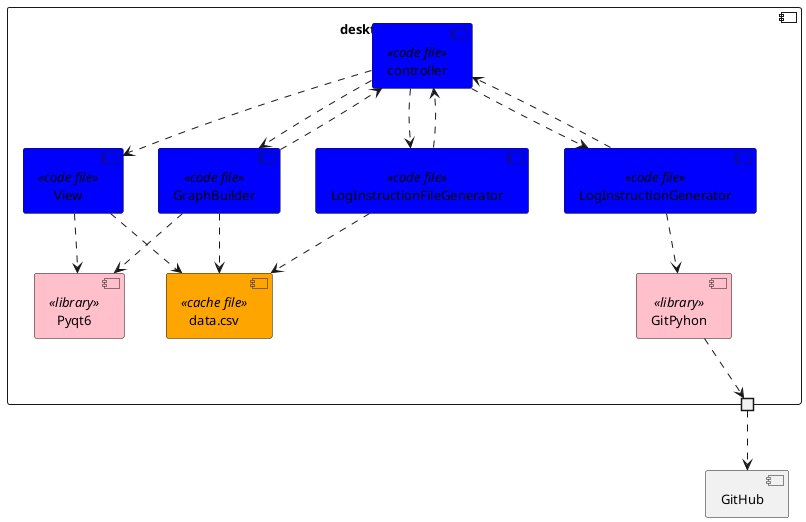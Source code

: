 @startuml component
skinparam component {
  FontSize 13
  BackgroundColor<<library>> Pink
  BackgroundColor<<cache file>> Orange
  BackgroundColor<<code file>> Blue
}



component "desktop application"{
    component "controller" as controller << code file >>
    component "data.csv" as data.csv << cache file >>
    component "LogInstructionFileGenerator" as LogInstructionFileGenerator << code file >>
    component "GraphBuilder" as GraphBuilder << code file >>
    component "LogInstructionGenerator" as LogInstructionGenerator << code file >>
    component "View" as View << code file >>
    component "GitPyhon" as GitPython << library >>
    component "Pyqt6" as Pyqt6 << library >>
    portout " "
}

controller ..> "GraphBuilder"
"GraphBuilder" ..> controller
controller ..> "LogInstructionGenerator"
LogInstructionGenerator ..> controller
controller ..> "LogInstructionFileGenerator"
LogInstructionFileGenerator ..>controller
controller ..> View
View ..> Pyqt6
GraphBuilder ..> Pyqt6
GraphBuilder ..> data.csv
View ..> data.csv
component "GitHub"

GitPython ..> " "
" " ..> GitHub
LogInstructionGenerator ..> GitPython
LogInstructionFileGenerator ..> data.csv

@enduml